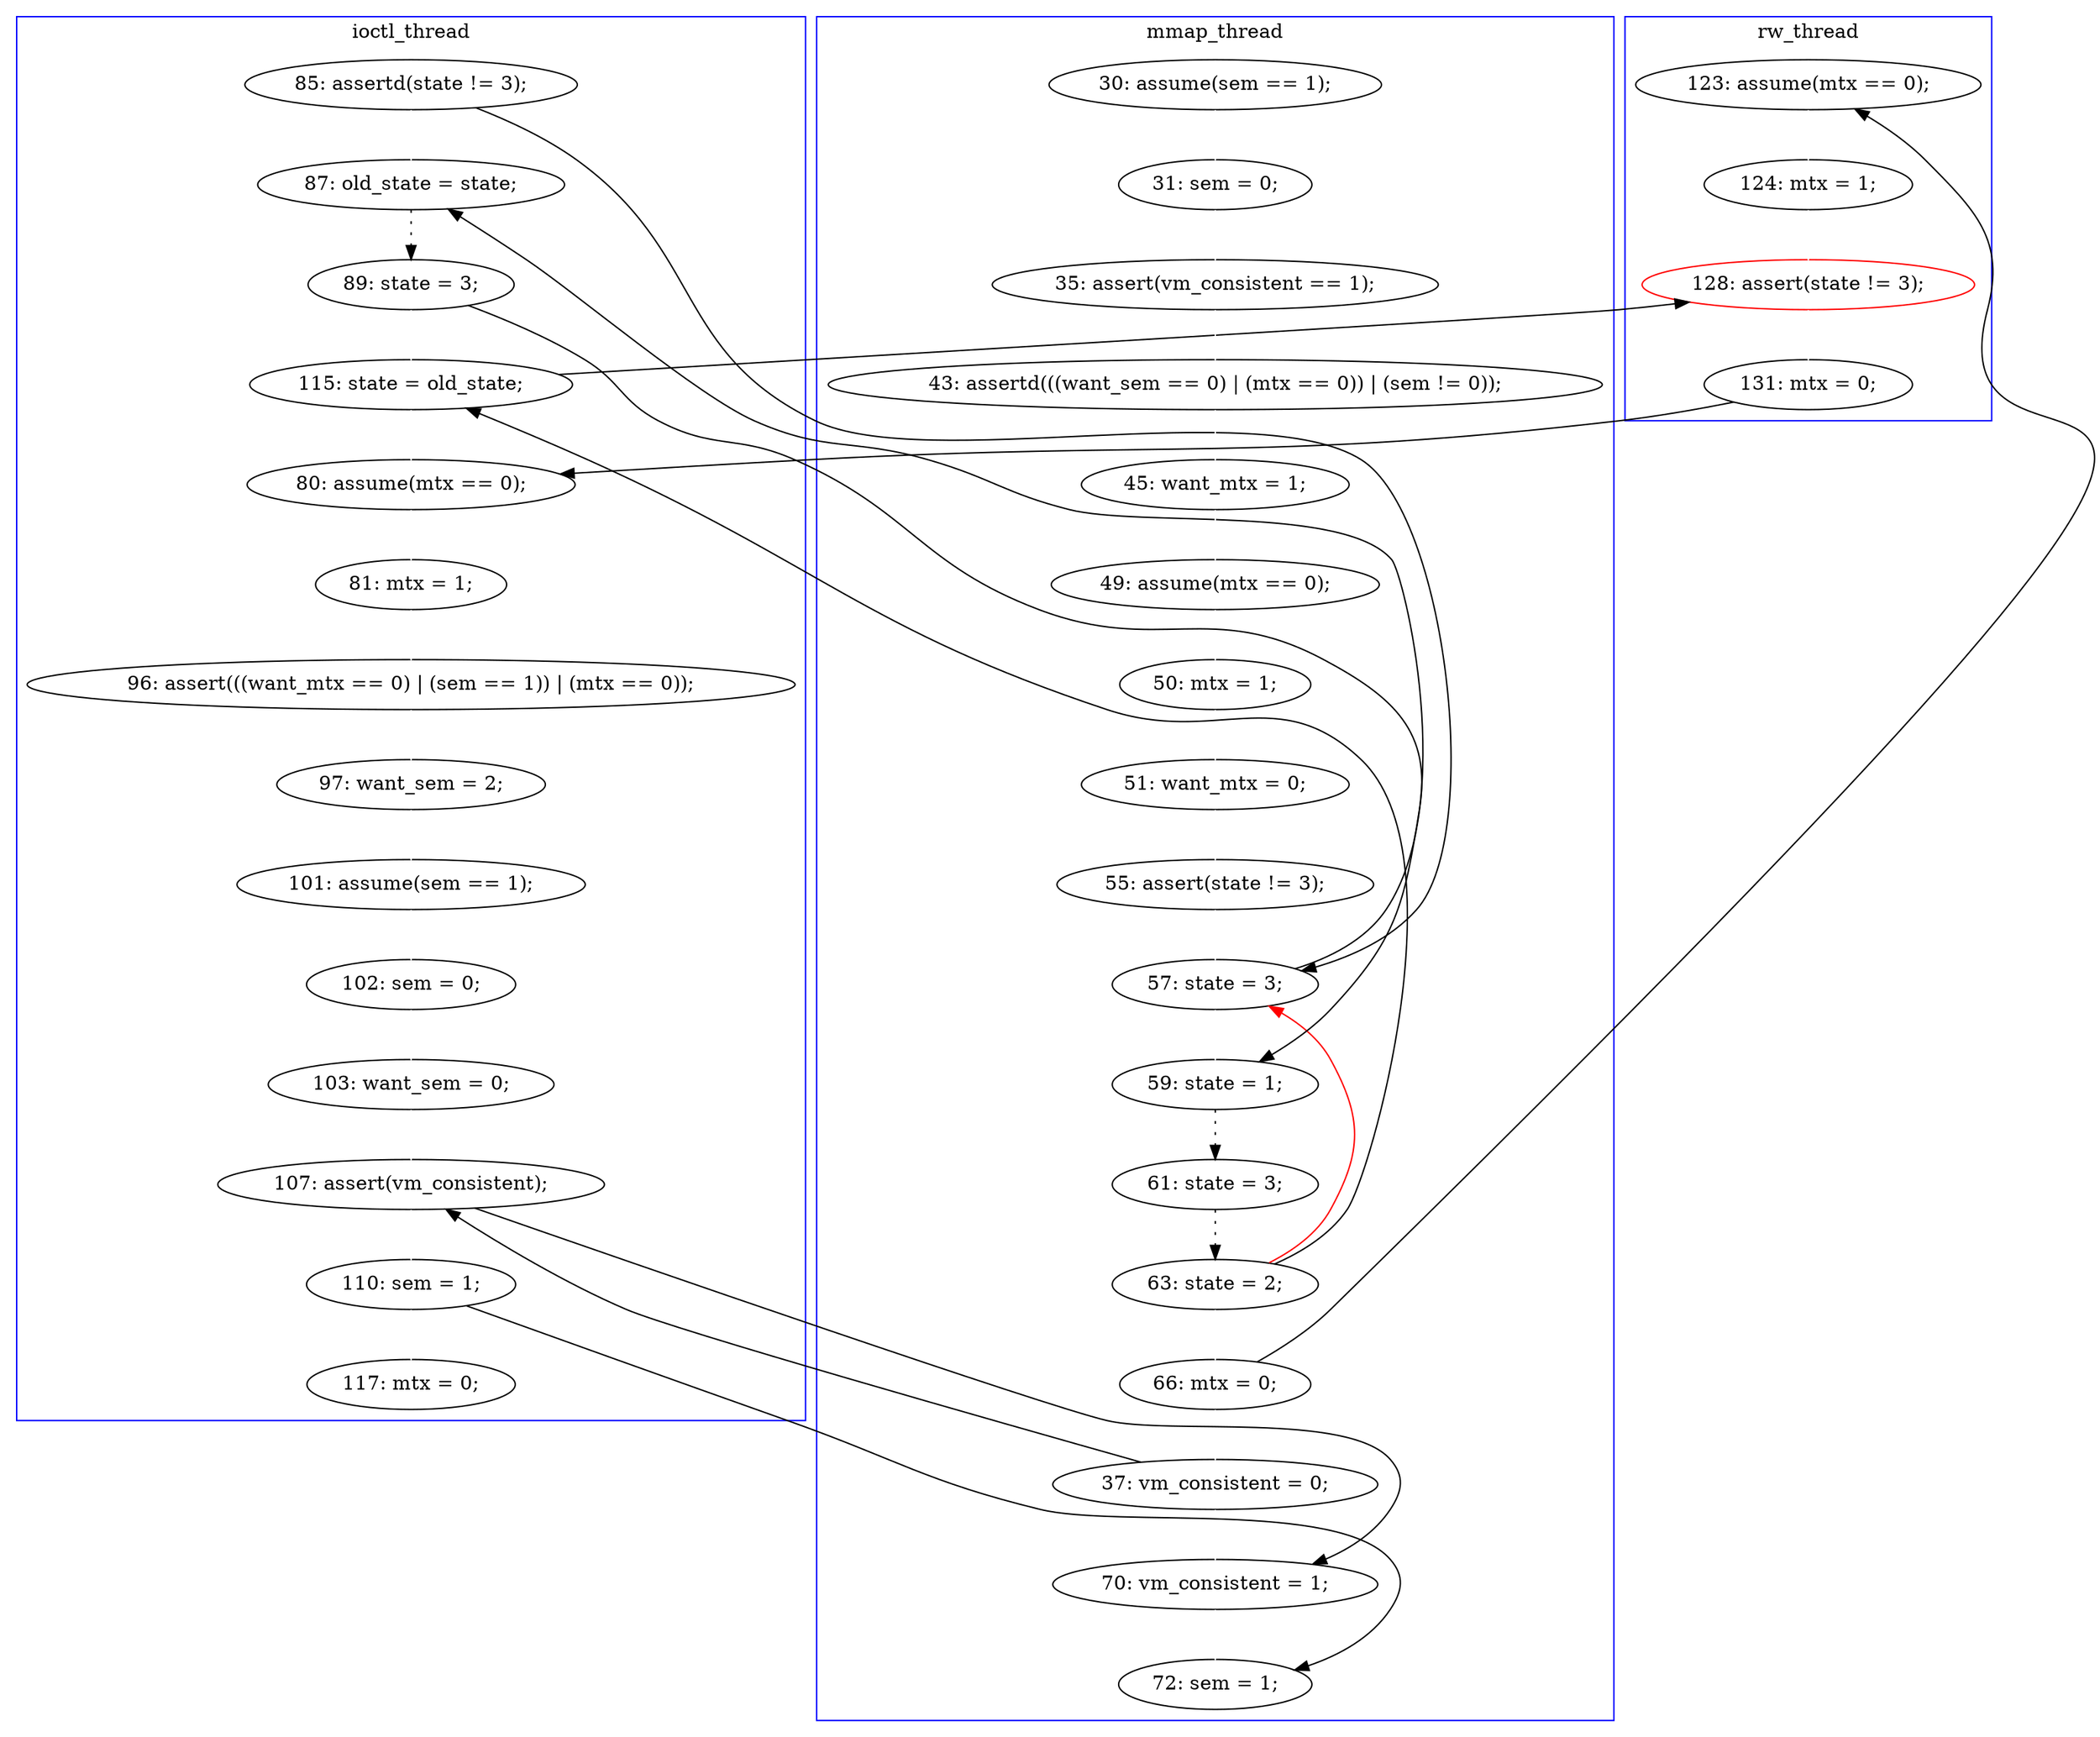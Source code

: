 digraph Counterexample {
	22 -> 23 [color = black, style = solid, constraint = false]
	11 -> 12 [color = white, style = solid]
	20 -> 23 [color = white, style = solid]
	17 -> 18 [color = white, style = solid]
	18 -> 19 [color = white, style = solid]
	33 -> 36 [color = black, style = solid, constraint = false]
	19 -> 21 [color = white, style = solid]
	30 -> 22 [color = red, style = solid, constraint = false]
	33 -> 38 [color = white, style = solid]
	42 -> 43 [color = white, style = solid]
	23 -> 24 [color = black, style = dotted]
	31 -> 32 [color = white, style = solid]
	24 -> 33 [color = white, style = solid]
	34 -> 35 [color = white, style = solid]
	41 -> 42 [color = white, style = solid]
	26 -> 28 [color = black, style = dotted]
	35 -> 36 [color = white, style = solid]
	13 -> 14 [color = white, style = solid]
	36 -> 37 [color = white, style = solid]
	45 -> 46 [color = white, style = solid]
	38 -> 39 [color = white, style = solid]
	48 -> 50 [color = white, style = solid]
	46 -> 47 [color = white, style = solid]
	28 -> 30 [color = black, style = dotted]
	12 -> 13 [color = white, style = solid]
	30 -> 31 [color = white, style = solid]
	30 -> 33 [color = black, style = solid, constraint = false]
	46 -> 48 [color = black, style = solid, constraint = false]
	47 -> 49 [color = white, style = solid]
	22 -> 26 [color = white, style = solid]
	32 -> 48 [color = white, style = solid]
	16 -> 17 [color = white, style = solid]
	37 -> 38 [color = black, style = solid, constraint = false]
	31 -> 34 [color = black, style = solid, constraint = false]
	14 -> 16 [color = white, style = solid]
	21 -> 22 [color = white, style = solid]
	39 -> 41 [color = white, style = solid]
	20 -> 22 [color = black, style = solid, constraint = false]
	43 -> 44 [color = white, style = solid]
	44 -> 45 [color = white, style = solid]
	32 -> 46 [color = black, style = solid, constraint = false]
	47 -> 50 [color = black, style = solid, constraint = false]
	24 -> 26 [color = black, style = solid, constraint = false]
	subgraph cluster1 {
		label = mmap_thread
		color = blue
		11  [label = "30: assume(sem == 1);"]
		22  [label = "57: state = 3;"]
		14  [label = "43: assertd(((want_sem == 0) | (mtx == 0)) | (sem != 0));"]
		32  [label = "37: vm_consistent = 0;"]
		16  [label = "45: want_mtx = 1;"]
		50  [label = "72: sem = 1;"]
		17  [label = "49: assume(mtx == 0);"]
		19  [label = "51: want_mtx = 0;"]
		21  [label = "55: assert(state != 3);"]
		26  [label = "59: state = 1;"]
		31  [label = "66: mtx = 0;"]
		13  [label = "35: assert(vm_consistent == 1);"]
		28  [label = "61: state = 3;"]
		30  [label = "63: state = 2;"]
		18  [label = "50: mtx = 1;"]
		12  [label = "31: sem = 0;"]
		48  [label = "70: vm_consistent = 1;"]
	}
	subgraph cluster3 {
		label = rw_thread
		color = blue
		34  [label = "123: assume(mtx == 0);"]
		36  [label = "128: assert(state != 3);", color = red]
		35  [label = "124: mtx = 1;"]
		37  [label = "131: mtx = 0;"]
	}
	subgraph cluster2 {
		label = ioctl_thread
		color = blue
		44  [label = "102: sem = 0;"]
		46  [label = "107: assert(vm_consistent);"]
		42  [label = "97: want_sem = 2;"]
		41  [label = "96: assert(((want_mtx == 0) | (sem == 1)) | (mtx == 0));"]
		33  [label = "115: state = old_state;"]
		49  [label = "117: mtx = 0;"]
		20  [label = "85: assertd(state != 3);"]
		24  [label = "89: state = 3;"]
		45  [label = "103: want_sem = 0;"]
		47  [label = "110: sem = 1;"]
		23  [label = "87: old_state = state;"]
		43  [label = "101: assume(sem == 1);"]
		38  [label = "80: assume(mtx == 0);"]
		39  [label = "81: mtx = 1;"]
	}
}